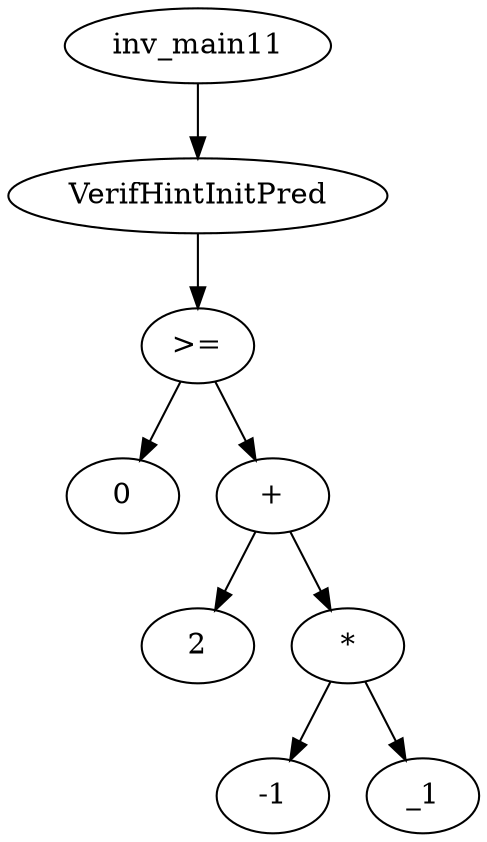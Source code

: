 digraph dag {
0 [label="inv_main11"];
1 [label="VerifHintInitPred"];
2 [label=">="];
3 [label="0"];
4 [label="+"];
5 [label="2"];
6 [label="*"];
7 [label="-1"];
8 [label="_1"];
0->1
1->2
2->4
2 -> 3
4->6
4 -> 5
6->8
6 -> 7
}
